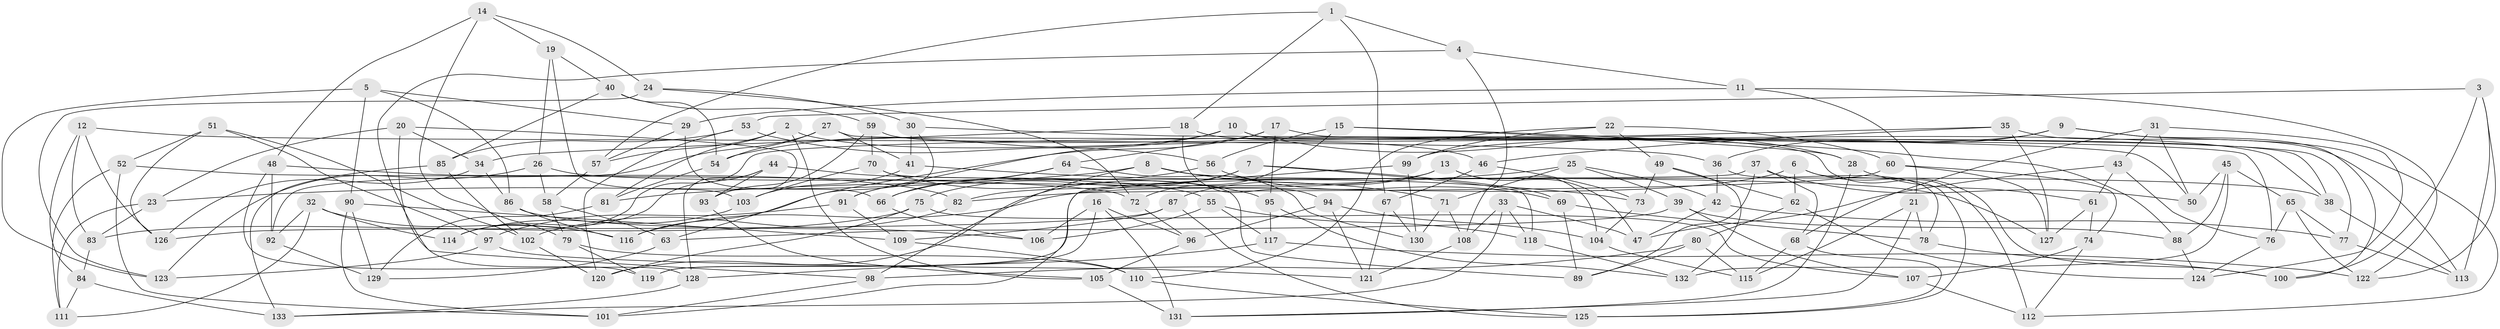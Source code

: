 // coarse degree distribution, {11: 0.1044776119402985, 9: 0.05970149253731343, 10: 0.04477611940298507, 6: 0.014925373134328358, 4: 0.5970149253731343, 7: 0.029850746268656716, 12: 0.014925373134328358, 8: 0.029850746268656716, 3: 0.1044776119402985}
// Generated by graph-tools (version 1.1) at 2025/53/03/04/25 22:53:56]
// undirected, 133 vertices, 266 edges
graph export_dot {
  node [color=gray90,style=filled];
  1;
  2;
  3;
  4;
  5;
  6;
  7;
  8;
  9;
  10;
  11;
  12;
  13;
  14;
  15;
  16;
  17;
  18;
  19;
  20;
  21;
  22;
  23;
  24;
  25;
  26;
  27;
  28;
  29;
  30;
  31;
  32;
  33;
  34;
  35;
  36;
  37;
  38;
  39;
  40;
  41;
  42;
  43;
  44;
  45;
  46;
  47;
  48;
  49;
  50;
  51;
  52;
  53;
  54;
  55;
  56;
  57;
  58;
  59;
  60;
  61;
  62;
  63;
  64;
  65;
  66;
  67;
  68;
  69;
  70;
  71;
  72;
  73;
  74;
  75;
  76;
  77;
  78;
  79;
  80;
  81;
  82;
  83;
  84;
  85;
  86;
  87;
  88;
  89;
  90;
  91;
  92;
  93;
  94;
  95;
  96;
  97;
  98;
  99;
  100;
  101;
  102;
  103;
  104;
  105;
  106;
  107;
  108;
  109;
  110;
  111;
  112;
  113;
  114;
  115;
  116;
  117;
  118;
  119;
  120;
  121;
  122;
  123;
  124;
  125;
  126;
  127;
  128;
  129;
  130;
  131;
  132;
  133;
  1 -- 4;
  1 -- 57;
  1 -- 67;
  1 -- 18;
  2 -- 81;
  2 -- 105;
  2 -- 57;
  2 -- 46;
  3 -- 113;
  3 -- 100;
  3 -- 53;
  3 -- 122;
  4 -- 11;
  4 -- 108;
  4 -- 98;
  5 -- 29;
  5 -- 86;
  5 -- 123;
  5 -- 90;
  6 -- 116;
  6 -- 62;
  6 -- 125;
  6 -- 100;
  7 -- 120;
  7 -- 75;
  7 -- 69;
  7 -- 118;
  8 -- 71;
  8 -- 23;
  8 -- 38;
  8 -- 98;
  9 -- 99;
  9 -- 112;
  9 -- 100;
  9 -- 36;
  10 -- 28;
  10 -- 38;
  10 -- 91;
  10 -- 54;
  11 -- 29;
  11 -- 21;
  11 -- 122;
  12 -- 84;
  12 -- 36;
  12 -- 83;
  12 -- 126;
  13 -- 87;
  13 -- 104;
  13 -- 82;
  13 -- 47;
  14 -- 24;
  14 -- 19;
  14 -- 79;
  14 -- 48;
  15 -- 56;
  15 -- 88;
  15 -- 72;
  15 -- 28;
  16 -- 119;
  16 -- 131;
  16 -- 96;
  16 -- 106;
  17 -- 64;
  17 -- 77;
  17 -- 95;
  17 -- 116;
  18 -- 38;
  18 -- 34;
  18 -- 94;
  19 -- 103;
  19 -- 40;
  19 -- 26;
  20 -- 119;
  20 -- 34;
  20 -- 23;
  20 -- 93;
  21 -- 78;
  21 -- 115;
  21 -- 131;
  22 -- 99;
  22 -- 49;
  22 -- 60;
  22 -- 110;
  23 -- 83;
  23 -- 111;
  24 -- 30;
  24 -- 123;
  24 -- 72;
  25 -- 42;
  25 -- 39;
  25 -- 71;
  25 -- 81;
  26 -- 123;
  26 -- 58;
  26 -- 127;
  27 -- 76;
  27 -- 54;
  27 -- 92;
  27 -- 41;
  28 -- 131;
  28 -- 61;
  29 -- 57;
  29 -- 66;
  30 -- 50;
  30 -- 63;
  30 -- 41;
  31 -- 50;
  31 -- 43;
  31 -- 124;
  31 -- 68;
  32 -- 114;
  32 -- 92;
  32 -- 111;
  32 -- 116;
  33 -- 47;
  33 -- 118;
  33 -- 133;
  33 -- 108;
  34 -- 86;
  34 -- 126;
  35 -- 127;
  35 -- 113;
  35 -- 114;
  35 -- 46;
  36 -- 42;
  36 -- 78;
  37 -- 68;
  37 -- 119;
  37 -- 50;
  37 -- 89;
  38 -- 113;
  39 -- 88;
  39 -- 107;
  39 -- 63;
  40 -- 54;
  40 -- 59;
  40 -- 85;
  41 -- 73;
  41 -- 103;
  42 -- 77;
  42 -- 47;
  43 -- 47;
  43 -- 76;
  43 -- 61;
  44 -- 55;
  44 -- 128;
  44 -- 114;
  44 -- 93;
  45 -- 88;
  45 -- 50;
  45 -- 65;
  45 -- 132;
  46 -- 73;
  46 -- 67;
  48 -- 92;
  48 -- 82;
  48 -- 128;
  49 -- 132;
  49 -- 73;
  49 -- 62;
  51 -- 52;
  51 -- 102;
  51 -- 97;
  51 -- 126;
  52 -- 101;
  52 -- 111;
  52 -- 72;
  53 -- 85;
  53 -- 120;
  53 -- 56;
  54 -- 81;
  55 -- 106;
  55 -- 118;
  55 -- 117;
  56 -- 66;
  56 -- 69;
  57 -- 58;
  58 -- 63;
  58 -- 79;
  59 -- 70;
  59 -- 112;
  59 -- 93;
  60 -- 82;
  60 -- 127;
  60 -- 74;
  61 -- 74;
  61 -- 127;
  62 -- 124;
  62 -- 80;
  63 -- 129;
  64 -- 66;
  64 -- 130;
  64 -- 91;
  65 -- 122;
  65 -- 77;
  65 -- 76;
  66 -- 106;
  67 -- 130;
  67 -- 121;
  68 -- 115;
  68 -- 125;
  69 -- 78;
  69 -- 89;
  70 -- 103;
  70 -- 89;
  70 -- 95;
  71 -- 130;
  71 -- 108;
  72 -- 96;
  73 -- 104;
  74 -- 107;
  74 -- 112;
  75 -- 107;
  75 -- 83;
  75 -- 120;
  76 -- 124;
  77 -- 113;
  78 -- 100;
  79 -- 119;
  79 -- 110;
  80 -- 98;
  80 -- 115;
  80 -- 89;
  81 -- 129;
  82 -- 102;
  83 -- 84;
  84 -- 111;
  84 -- 133;
  85 -- 102;
  85 -- 133;
  86 -- 106;
  86 -- 116;
  87 -- 126;
  87 -- 109;
  87 -- 125;
  88 -- 124;
  90 -- 129;
  90 -- 109;
  90 -- 101;
  91 -- 97;
  91 -- 109;
  92 -- 129;
  93 -- 105;
  94 -- 96;
  94 -- 121;
  94 -- 104;
  95 -- 117;
  95 -- 132;
  96 -- 105;
  97 -- 121;
  97 -- 123;
  98 -- 101;
  99 -- 101;
  99 -- 130;
  102 -- 120;
  103 -- 114;
  104 -- 115;
  105 -- 131;
  107 -- 112;
  108 -- 121;
  109 -- 110;
  110 -- 125;
  117 -- 128;
  117 -- 122;
  118 -- 132;
  128 -- 133;
}
